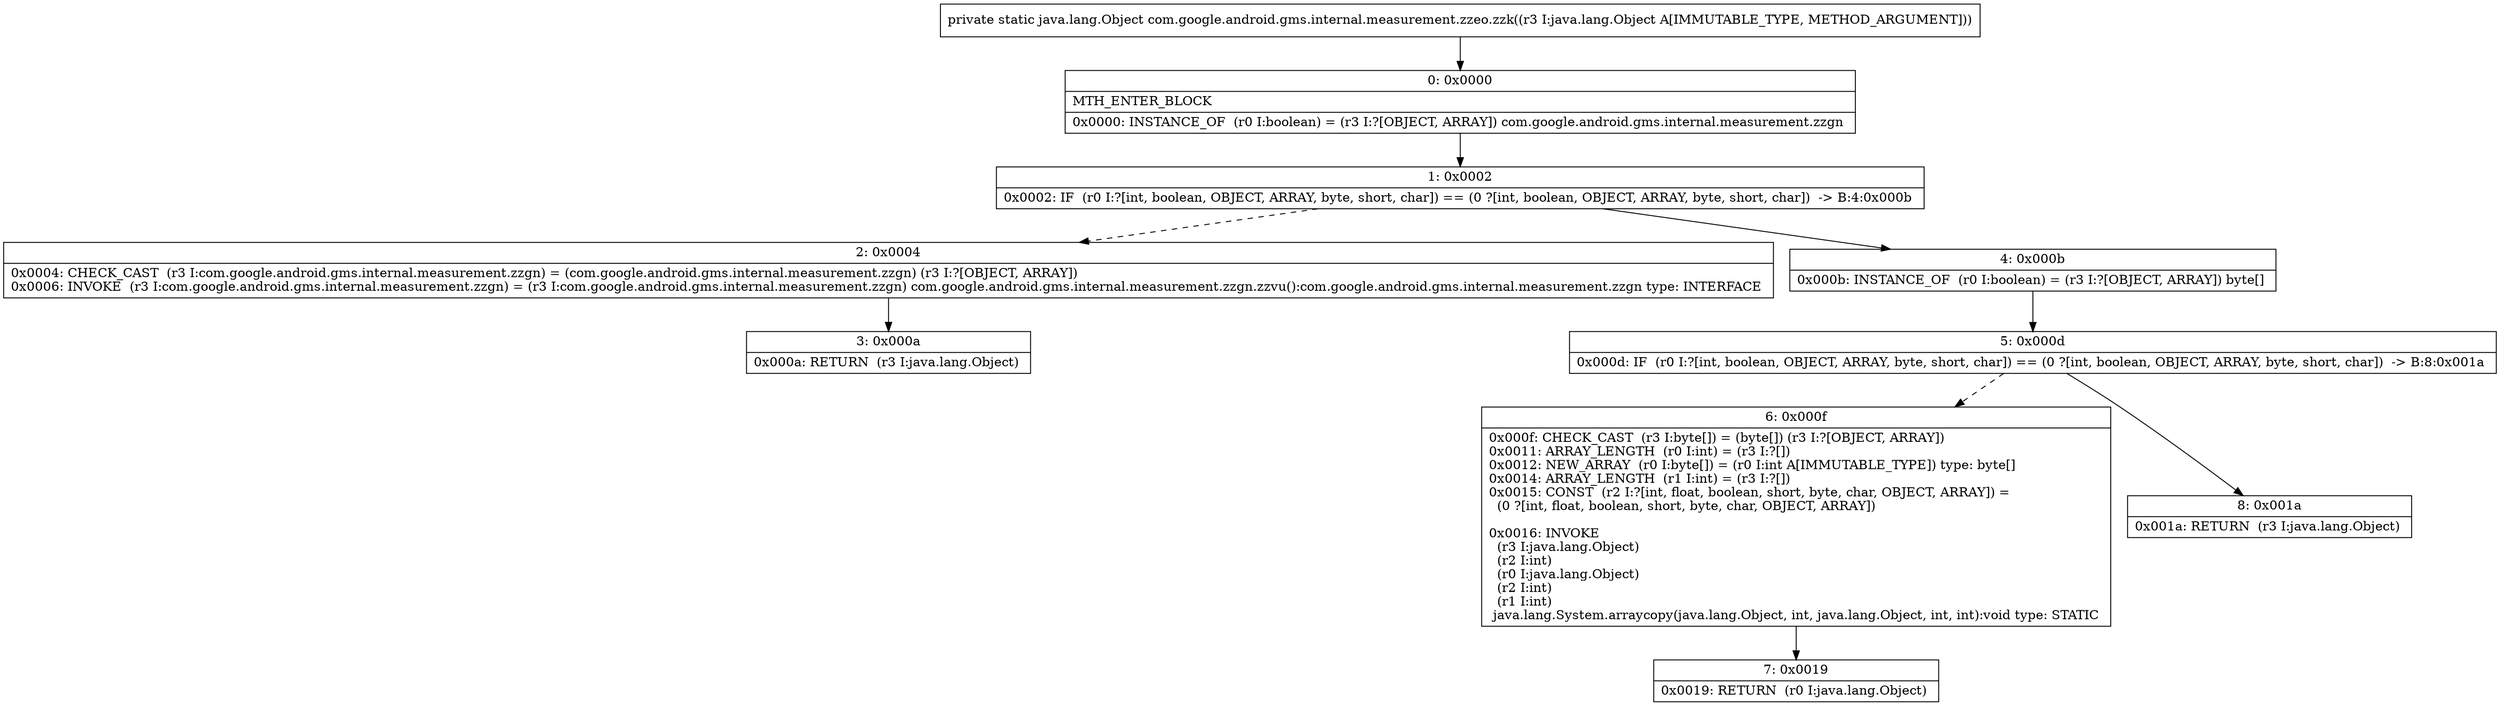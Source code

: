 digraph "CFG forcom.google.android.gms.internal.measurement.zzeo.zzk(Ljava\/lang\/Object;)Ljava\/lang\/Object;" {
Node_0 [shape=record,label="{0\:\ 0x0000|MTH_ENTER_BLOCK\l|0x0000: INSTANCE_OF  (r0 I:boolean) = (r3 I:?[OBJECT, ARRAY]) com.google.android.gms.internal.measurement.zzgn \l}"];
Node_1 [shape=record,label="{1\:\ 0x0002|0x0002: IF  (r0 I:?[int, boolean, OBJECT, ARRAY, byte, short, char]) == (0 ?[int, boolean, OBJECT, ARRAY, byte, short, char])  \-\> B:4:0x000b \l}"];
Node_2 [shape=record,label="{2\:\ 0x0004|0x0004: CHECK_CAST  (r3 I:com.google.android.gms.internal.measurement.zzgn) = (com.google.android.gms.internal.measurement.zzgn) (r3 I:?[OBJECT, ARRAY]) \l0x0006: INVOKE  (r3 I:com.google.android.gms.internal.measurement.zzgn) = (r3 I:com.google.android.gms.internal.measurement.zzgn) com.google.android.gms.internal.measurement.zzgn.zzvu():com.google.android.gms.internal.measurement.zzgn type: INTERFACE \l}"];
Node_3 [shape=record,label="{3\:\ 0x000a|0x000a: RETURN  (r3 I:java.lang.Object) \l}"];
Node_4 [shape=record,label="{4\:\ 0x000b|0x000b: INSTANCE_OF  (r0 I:boolean) = (r3 I:?[OBJECT, ARRAY]) byte[] \l}"];
Node_5 [shape=record,label="{5\:\ 0x000d|0x000d: IF  (r0 I:?[int, boolean, OBJECT, ARRAY, byte, short, char]) == (0 ?[int, boolean, OBJECT, ARRAY, byte, short, char])  \-\> B:8:0x001a \l}"];
Node_6 [shape=record,label="{6\:\ 0x000f|0x000f: CHECK_CAST  (r3 I:byte[]) = (byte[]) (r3 I:?[OBJECT, ARRAY]) \l0x0011: ARRAY_LENGTH  (r0 I:int) = (r3 I:?[]) \l0x0012: NEW_ARRAY  (r0 I:byte[]) = (r0 I:int A[IMMUTABLE_TYPE]) type: byte[] \l0x0014: ARRAY_LENGTH  (r1 I:int) = (r3 I:?[]) \l0x0015: CONST  (r2 I:?[int, float, boolean, short, byte, char, OBJECT, ARRAY]) = \l  (0 ?[int, float, boolean, short, byte, char, OBJECT, ARRAY])\l \l0x0016: INVOKE  \l  (r3 I:java.lang.Object)\l  (r2 I:int)\l  (r0 I:java.lang.Object)\l  (r2 I:int)\l  (r1 I:int)\l java.lang.System.arraycopy(java.lang.Object, int, java.lang.Object, int, int):void type: STATIC \l}"];
Node_7 [shape=record,label="{7\:\ 0x0019|0x0019: RETURN  (r0 I:java.lang.Object) \l}"];
Node_8 [shape=record,label="{8\:\ 0x001a|0x001a: RETURN  (r3 I:java.lang.Object) \l}"];
MethodNode[shape=record,label="{private static java.lang.Object com.google.android.gms.internal.measurement.zzeo.zzk((r3 I:java.lang.Object A[IMMUTABLE_TYPE, METHOD_ARGUMENT])) }"];
MethodNode -> Node_0;
Node_0 -> Node_1;
Node_1 -> Node_2[style=dashed];
Node_1 -> Node_4;
Node_2 -> Node_3;
Node_4 -> Node_5;
Node_5 -> Node_6[style=dashed];
Node_5 -> Node_8;
Node_6 -> Node_7;
}

